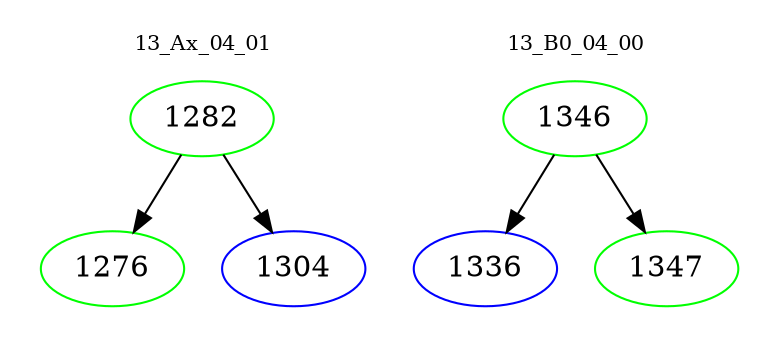 digraph{
subgraph cluster_0 {
color = white
label = "13_Ax_04_01";
fontsize=10;
T0_1282 [label="1282", color="green"]
T0_1282 -> T0_1276 [color="black"]
T0_1276 [label="1276", color="green"]
T0_1282 -> T0_1304 [color="black"]
T0_1304 [label="1304", color="blue"]
}
subgraph cluster_1 {
color = white
label = "13_B0_04_00";
fontsize=10;
T1_1346 [label="1346", color="green"]
T1_1346 -> T1_1336 [color="black"]
T1_1336 [label="1336", color="blue"]
T1_1346 -> T1_1347 [color="black"]
T1_1347 [label="1347", color="green"]
}
}
